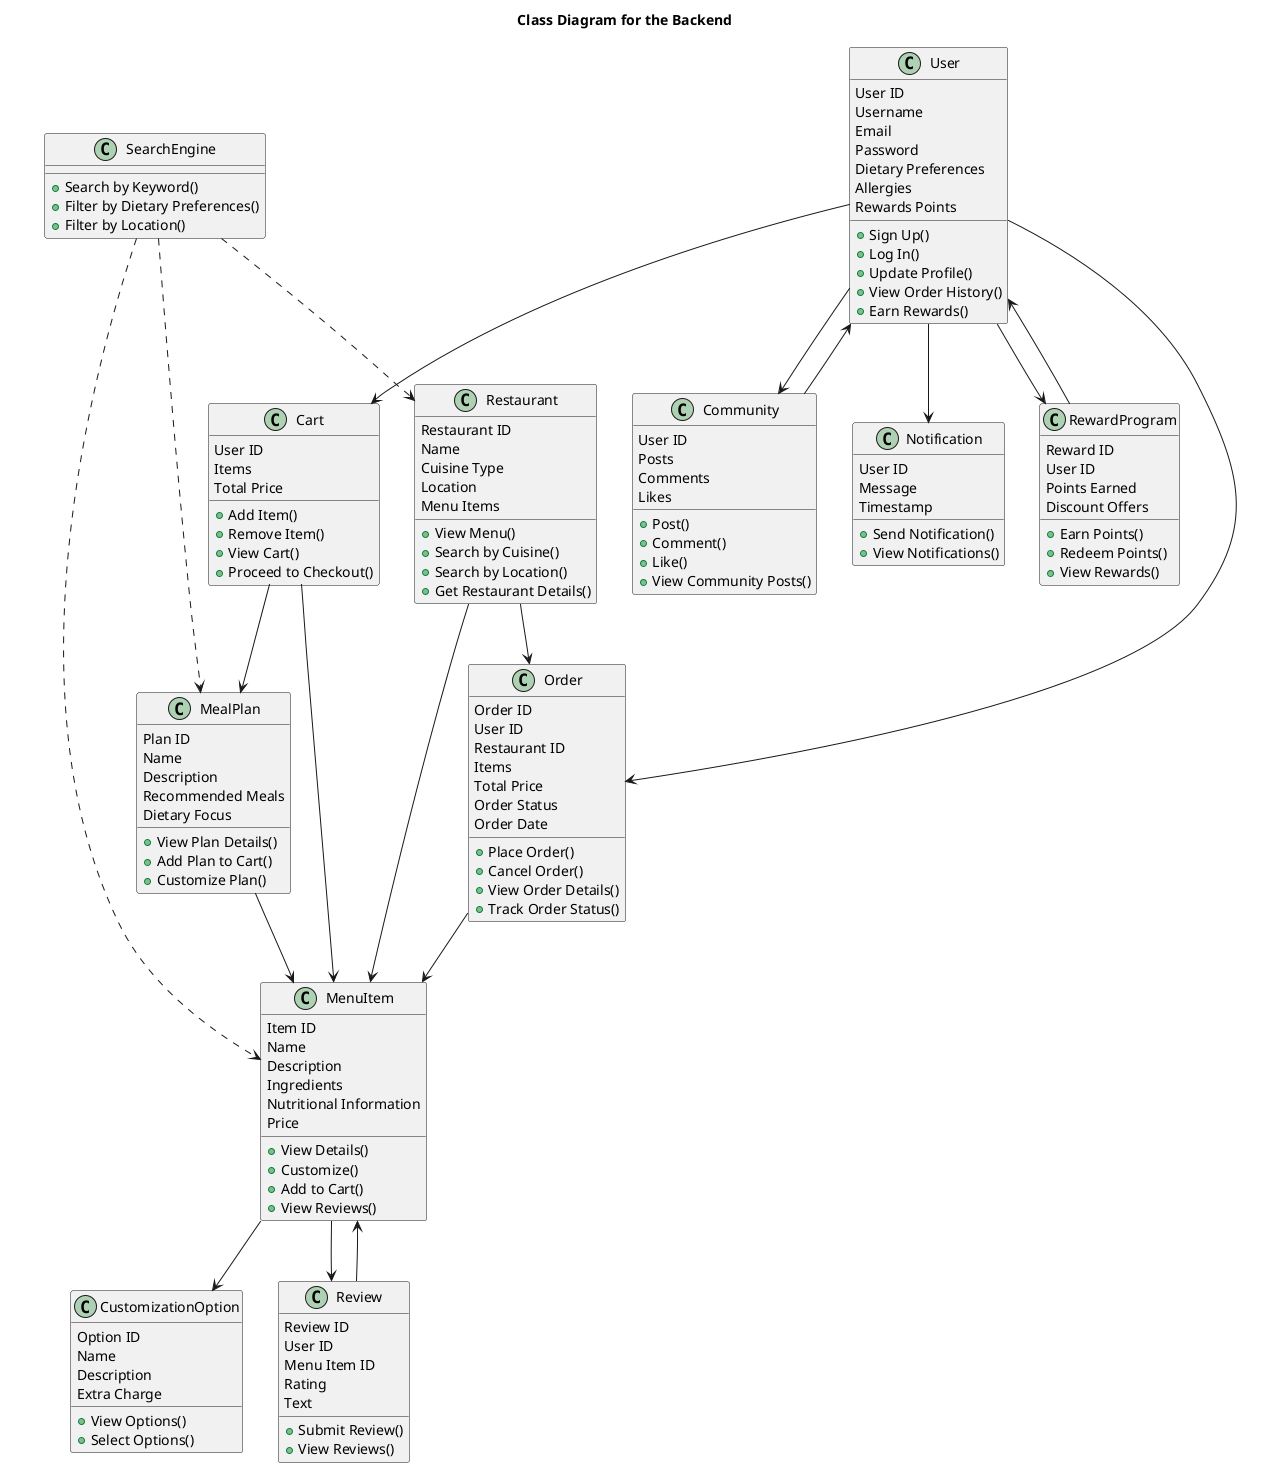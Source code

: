 @startuml backend_diagram
title Class Diagram for the Backend

class User {
    User ID
    Username
    Email
    Password
    Dietary Preferences
    Allergies
    Rewards Points
    +Sign Up()
    +Log In()
    +Update Profile()
    +View Order History()
    +Earn Rewards()
}

class Restaurant {
    Restaurant ID
    Name
    Cuisine Type
    Location
    Menu Items
    +View Menu()
    +Search by Cuisine()
    +Search by Location()
    +Get Restaurant Details()
}

class MenuItem {
    Item ID
    Name
    Description
    Ingredients
    Nutritional Information
    Price
    +View Details()
    +Customize()
    +Add to Cart()
    +View Reviews()
}

class Order {
    Order ID
    User ID
    Restaurant ID
    Items
    Total Price
    Order Status
    Order Date
    +Place Order()
    +Cancel Order()
    +View Order Details()
    +Track Order Status()
}

class CustomizationOption {
    Option ID
    Name
    Description
    Extra Charge
    +View Options()
    +Select Options()
}

class MealPlan {
    Plan ID
    Name
    Description
    Recommended Meals
    Dietary Focus
    +View Plan Details()
    +Add Plan to Cart()
    +Customize Plan()
}

class Review {
    Review ID
    User ID
    Menu Item ID
    Rating
    Text
    +Submit Review()
    +View Reviews()
}

class Cart {
    User ID
    Items
    Total Price
    +Add Item()
    +Remove Item()
    +View Cart()
    +Proceed to Checkout()
}

class RewardProgram {
    Reward ID
    User ID
    Points Earned
    Discount Offers
    +Earn Points()
    +Redeem Points()
    +View Rewards()
}

class Community {
    User ID
    Posts
    Comments
    Likes
    +Post()
    +Comment()
    +Like()
    +View Community Posts()
}

class Notification {
    User ID
    Message
    Timestamp
    +Send Notification()
    +View Notifications()
}

class SearchEngine {
    +Search by Keyword()
    +Filter by Dietary Preferences()
    +Filter by Location()
}

User --> Order
User --> Cart
User --> RewardProgram
User --> Community
User --> Notification

Restaurant --> MenuItem
Restaurant --> Order

MenuItem --> CustomizationOption
MenuItem --> Review

Order --> MenuItem

MealPlan --> MenuItem

Review --> MenuItem

Cart --> MenuItem
Cart --> MealPlan

RewardProgram --> User

Community --> User

SearchEngine ..> Restaurant
SearchEngine ..> MenuItem
SearchEngine ..> MealPlan
@enduml